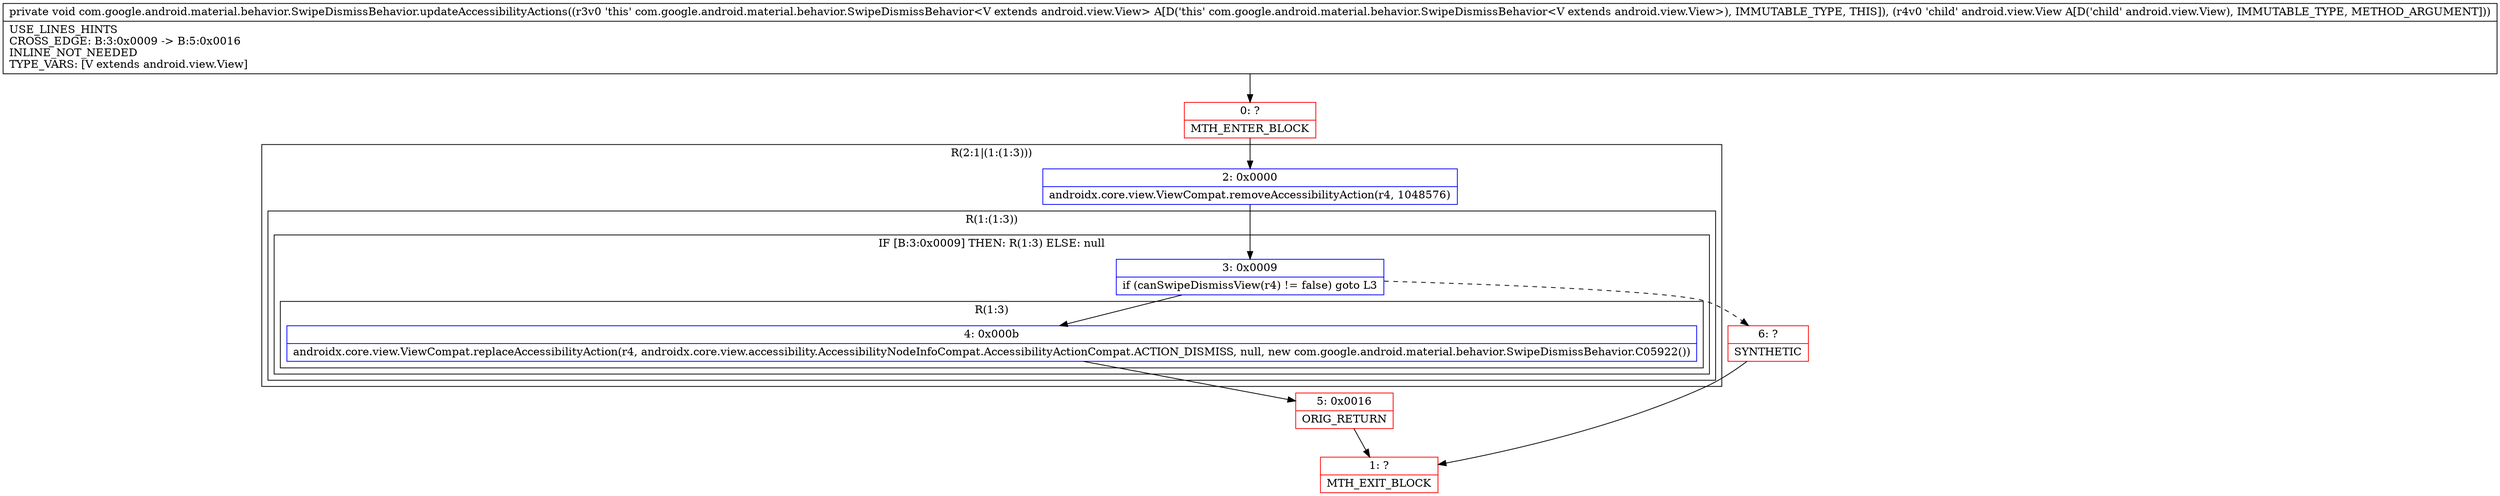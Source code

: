 digraph "CFG forcom.google.android.material.behavior.SwipeDismissBehavior.updateAccessibilityActions(Landroid\/view\/View;)V" {
subgraph cluster_Region_1966562392 {
label = "R(2:1|(1:(1:3)))";
node [shape=record,color=blue];
Node_2 [shape=record,label="{2\:\ 0x0000|androidx.core.view.ViewCompat.removeAccessibilityAction(r4, 1048576)\l}"];
subgraph cluster_Region_1074175213 {
label = "R(1:(1:3))";
node [shape=record,color=blue];
subgraph cluster_IfRegion_145965907 {
label = "IF [B:3:0x0009] THEN: R(1:3) ELSE: null";
node [shape=record,color=blue];
Node_3 [shape=record,label="{3\:\ 0x0009|if (canSwipeDismissView(r4) != false) goto L3\l}"];
subgraph cluster_Region_1055307703 {
label = "R(1:3)";
node [shape=record,color=blue];
Node_4 [shape=record,label="{4\:\ 0x000b|androidx.core.view.ViewCompat.replaceAccessibilityAction(r4, androidx.core.view.accessibility.AccessibilityNodeInfoCompat.AccessibilityActionCompat.ACTION_DISMISS, null, new com.google.android.material.behavior.SwipeDismissBehavior.C05922())\l}"];
}
}
}
}
Node_0 [shape=record,color=red,label="{0\:\ ?|MTH_ENTER_BLOCK\l}"];
Node_5 [shape=record,color=red,label="{5\:\ 0x0016|ORIG_RETURN\l}"];
Node_1 [shape=record,color=red,label="{1\:\ ?|MTH_EXIT_BLOCK\l}"];
Node_6 [shape=record,color=red,label="{6\:\ ?|SYNTHETIC\l}"];
MethodNode[shape=record,label="{private void com.google.android.material.behavior.SwipeDismissBehavior.updateAccessibilityActions((r3v0 'this' com.google.android.material.behavior.SwipeDismissBehavior\<V extends android.view.View\> A[D('this' com.google.android.material.behavior.SwipeDismissBehavior\<V extends android.view.View\>), IMMUTABLE_TYPE, THIS]), (r4v0 'child' android.view.View A[D('child' android.view.View), IMMUTABLE_TYPE, METHOD_ARGUMENT]))  | USE_LINES_HINTS\lCROSS_EDGE: B:3:0x0009 \-\> B:5:0x0016\lINLINE_NOT_NEEDED\lTYPE_VARS: [V extends android.view.View]\l}"];
MethodNode -> Node_0;Node_2 -> Node_3;
Node_3 -> Node_4;
Node_3 -> Node_6[style=dashed];
Node_4 -> Node_5;
Node_0 -> Node_2;
Node_5 -> Node_1;
Node_6 -> Node_1;
}


